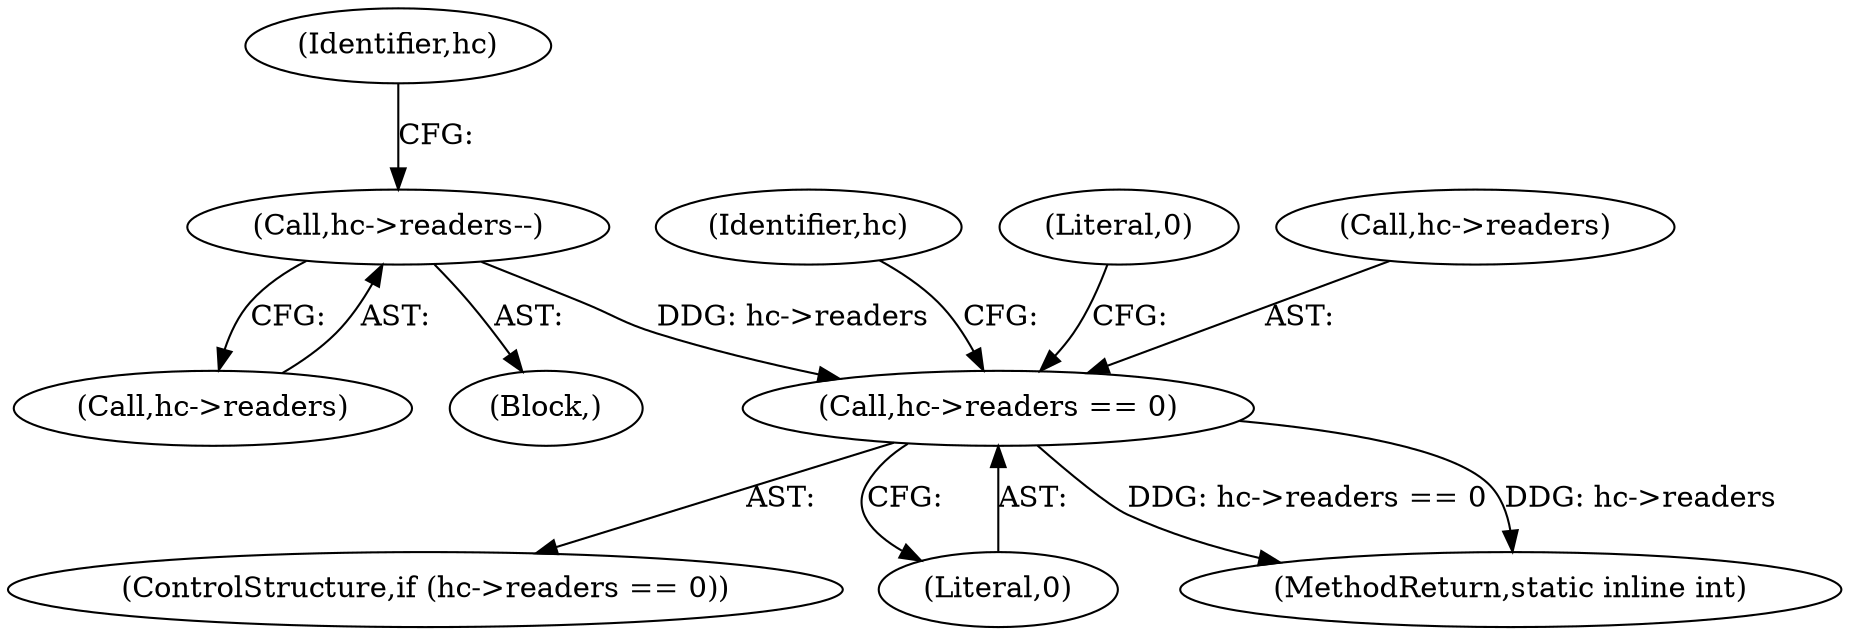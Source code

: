 digraph "0_monkey_b2d0e6f92310bb14a15aa2f8e96e1fb5379776dd_1@API" {
"1000164" [label="(Call,hc->readers == 0)"];
"1000159" [label="(Call,hc->readers--)"];
"1000163" [label="(ControlStructure,if (hc->readers == 0))"];
"1000166" [label="(Identifier,hc)"];
"1000164" [label="(Call,hc->readers == 0)"];
"1000172" [label="(Identifier,hc)"];
"1000159" [label="(Call,hc->readers--)"];
"1000160" [label="(Call,hc->readers)"];
"1000193" [label="(Literal,0)"];
"1000168" [label="(Literal,0)"];
"1000199" [label="(MethodReturn,static inline int)"];
"1000158" [label="(Block,)"];
"1000165" [label="(Call,hc->readers)"];
"1000164" -> "1000163"  [label="AST: "];
"1000164" -> "1000168"  [label="CFG: "];
"1000165" -> "1000164"  [label="AST: "];
"1000168" -> "1000164"  [label="AST: "];
"1000172" -> "1000164"  [label="CFG: "];
"1000193" -> "1000164"  [label="CFG: "];
"1000164" -> "1000199"  [label="DDG: hc->readers == 0"];
"1000164" -> "1000199"  [label="DDG: hc->readers"];
"1000159" -> "1000164"  [label="DDG: hc->readers"];
"1000159" -> "1000158"  [label="AST: "];
"1000159" -> "1000160"  [label="CFG: "];
"1000160" -> "1000159"  [label="AST: "];
"1000166" -> "1000159"  [label="CFG: "];
}
